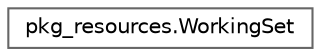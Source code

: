digraph "Graphical Class Hierarchy"
{
 // LATEX_PDF_SIZE
  bgcolor="transparent";
  edge [fontname=Helvetica,fontsize=10,labelfontname=Helvetica,labelfontsize=10];
  node [fontname=Helvetica,fontsize=10,shape=box,height=0.2,width=0.4];
  rankdir="LR";
  Node0 [id="Node000000",label="pkg_resources.WorkingSet",height=0.2,width=0.4,color="grey40", fillcolor="white", style="filled",URL="$classpkg__resources_1_1_working_set.html",tooltip=" "];
}
